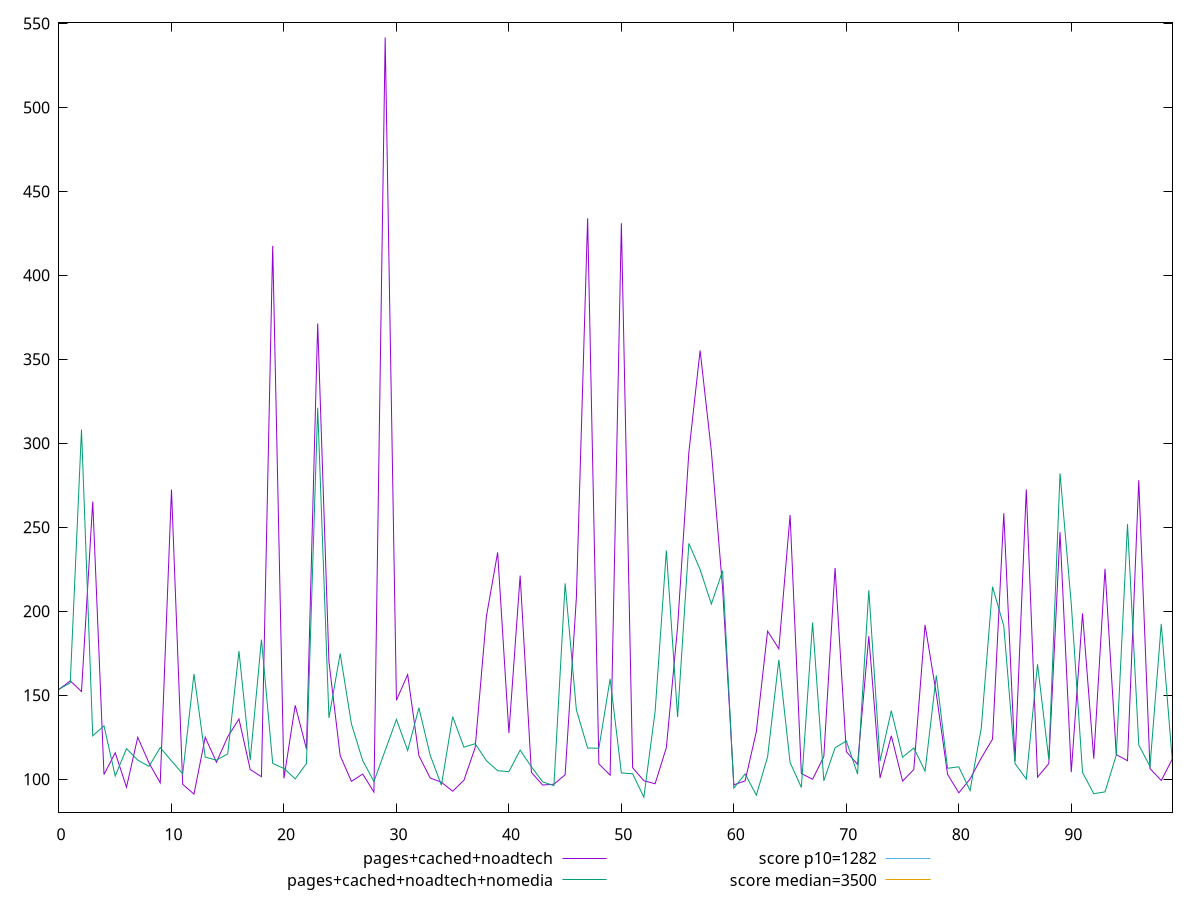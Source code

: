 reset

$pagesCachedNoadtech <<EOF
0 153.416
1 158.56399999999996
2 152.192
3 265.22800000000007
4 102.78399999999999
5 115.72
6 95.20400000000001
7 124.932
8 109.66399999999999
9 97.79199999999999
10 272.376
11 96.884
12 91.132
13 124.93599999999998
14 110.11199999999998
15 125.24000000000001
16 135.85999999999993
17 105.74799999999999
18 101.47999999999996
19 417.576
20 100.484
21 143.952
22 117.99999999999999
23 371.34000000000003
24 169.92399999999998
25 113.98399999999995
26 98.69600000000001
27 103.052
28 92.32799999999999
29 541.6320000000001
30 146.99199999999996
31 162.288
32 113.952
33 100.696
34 98.172
35 92.832
36 99.33200000000002
37 118.80399999999997
38 196.86399999999995
39 235.012
40 127.476
41 221.22000000000003
42 104.01599999999996
43 96.51200000000001
44 96.99200000000005
45 102.64399999999998
46 208.1280000000001
47 433.9920000000001
48 109.10400000000001
49 102.39599999999999
50 431.032
51 106.82799999999996
52 99.084
53 97.28
54 118.80000000000003
55 190.84400000000002
56 294.58
57 355.2800000000001
58 295.29200000000003
59 213.63599999999997
60 96.62800000000001
61 98.99600000000001
62 128.28799999999998
63 188.17199999999997
64 177.61199999999997
65 257.31600000000003
66 103.36800000000001
67 99.93599999999999
68 113.45199999999997
69 225.73199999999997
70 116.39199999999998
71 108.81199999999997
72 185.156
73 100.74799999999999
74 125.83599999999998
75 98.868
76 105.74799999999996
77 191.87599999999998
78 150.80399999999997
79 102.90400000000002
80 91.86400000000002
81 100.10799999999998
82 112.66800000000002
83 123.83199999999997
84 258.34000000000003
85 110.68
86 272.52
87 101.19199999999998
88 109.27599999999998
89 247.096
90 104.16799999999999
91 198.63600000000002
92 112.20800000000003
93 225.26799999999997
94 114.62399999999997
95 110.99999999999999
96 278.03600000000006
97 106.328
98 99.228
99 112.18
EOF

$pagesCachedNoadtechNomedia <<EOF
0 153.62
1 157.34799999999998
2 308.14
3 125.80800000000004
4 131.78
5 101.9
6 118.16400000000002
7 111.34
8 107.63999999999999
9 118.792
10 110.88000000000004
11 103.18
12 162.64
13 113.14399999999998
14 111.304
15 115.068
16 176.26400000000004
17 111.39600000000002
18 183.144
19 109.372
20 106.37599999999999
21 100.17999999999999
22 109.332
23 321.15599999999995
24 136.50400000000005
25 174.82
26 132.864
27 111.088
28 98.59199999999998
29 117.11599999999999
30 135.57200000000003
31 117.06
32 142.48800000000003
33 114.30400000000002
34 96.392
35 137.18800000000002
36 119.04399999999997
37 121.132
38 111.00399999999999
39 105.03599999999999
40 104.464
41 117.27600000000001
42 107.38
43 98.412
44 96.16799999999999
45 216.57999999999998
46 141.276
47 118.52799999999999
48 118.42800000000003
49 159.684
50 103.744
51 103.21200000000003
52 89.30000000000001
53 140.27999999999994
54 236.15999999999994
55 137.004
56 240.404
57 224.832
58 204.3
59 224.104
60 94.72
61 103.11999999999996
62 90.484
63 113.32000000000001
64 171.04400000000004
65 109.91999999999999
66 95.08000000000004
67 193.288
68 99.04400000000001
69 118.71599999999998
70 122.75999999999996
71 103.072
72 212.51999999999995
73 110.81199999999998
74 140.79999999999995
75 113.056
76 118.61199999999998
77 104.756
78 161.764
79 106.48400000000001
80 107.36399999999999
81 93.19999999999999
82 130.52800000000002
83 214.56
84 191.248
85 109.304
86 100.06799999999998
87 168.416
88 111.87200000000001
89 282.104
90 204.35999999999999
91 103.972
92 91.34
93 92.44
94 114.28399999999996
95 251.88799999999998
96 120.39200000000002
97 107.58800000000002
98 192.43999999999994
99 109.49199999999999
EOF

set key outside below
set xrange [0:99]
set yrange [80.25336000000001:550.6786400000001]
set trange [80.25336000000001:550.6786400000001]
set terminal svg size 640, 520 enhanced background rgb 'white'
set output "report_00017_2021-02-10T15-08-03.406Z/bootup-time/comparison/line/2_vs_3.svg"

plot $pagesCachedNoadtech title "pages+cached+noadtech" with line, \
     $pagesCachedNoadtechNomedia title "pages+cached+noadtech+nomedia" with line, \
     1282 title "score p10=1282", \
     3500 title "score median=3500"

reset

